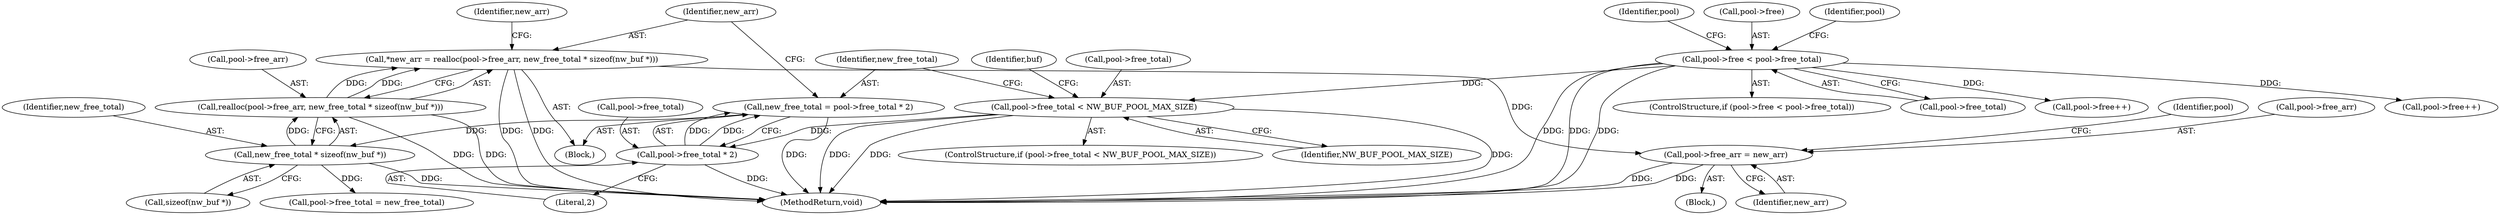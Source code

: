 digraph "0_viabtc_exchange_server_4a7c27bfe98f409623d4d857894d017ff0672cc9#diff-515c81af848352583bff286d6224875f@integer" {
"1000140" [label="(Call,*new_arr = realloc(pool->free_arr, new_free_total * sizeof(nw_buf *)))"];
"1000142" [label="(Call,realloc(pool->free_arr, new_free_total * sizeof(nw_buf *)))"];
"1000146" [label="(Call,new_free_total * sizeof(nw_buf *))"];
"1000132" [label="(Call,new_free_total = pool->free_total * 2)"];
"1000134" [label="(Call,pool->free_total * 2)"];
"1000125" [label="(Call,pool->free_total < NW_BUF_POOL_MAX_SIZE)"];
"1000105" [label="(Call,pool->free < pool->free_total)"];
"1000158" [label="(Call,pool->free_arr = new_arr)"];
"1000166" [label="(Identifier,pool)"];
"1000126" [label="(Call,pool->free_total)"];
"1000151" [label="(Identifier,new_arr)"];
"1000143" [label="(Call,pool->free_arr)"];
"1000130" [label="(Block,)"];
"1000180" [label="(Identifier,buf)"];
"1000104" [label="(ControlStructure,if (pool->free < pool->free_total))"];
"1000141" [label="(Identifier,new_arr)"];
"1000109" [label="(Call,pool->free_total)"];
"1000140" [label="(Call,*new_arr = realloc(pool->free_arr, new_free_total * sizeof(nw_buf *)))"];
"1000142" [label="(Call,realloc(pool->free_arr, new_free_total * sizeof(nw_buf *)))"];
"1000118" [label="(Call,pool->free++)"];
"1000148" [label="(Call,sizeof(nw_buf *))"];
"1000135" [label="(Call,pool->free_total)"];
"1000147" [label="(Identifier,new_free_total)"];
"1000138" [label="(Literal,2)"];
"1000146" [label="(Call,new_free_total * sizeof(nw_buf *))"];
"1000124" [label="(ControlStructure,if (pool->free_total < NW_BUF_POOL_MAX_SIZE))"];
"1000129" [label="(Identifier,NW_BUF_POOL_MAX_SIZE)"];
"1000153" [label="(Call,pool->free_total = new_free_total)"];
"1000133" [label="(Identifier,new_free_total)"];
"1000159" [label="(Call,pool->free_arr)"];
"1000125" [label="(Call,pool->free_total < NW_BUF_POOL_MAX_SIZE)"];
"1000127" [label="(Identifier,pool)"];
"1000162" [label="(Identifier,new_arr)"];
"1000168" [label="(Call,pool->free++)"];
"1000106" [label="(Call,pool->free)"];
"1000116" [label="(Identifier,pool)"];
"1000134" [label="(Call,pool->free_total * 2)"];
"1000132" [label="(Call,new_free_total = pool->free_total * 2)"];
"1000152" [label="(Block,)"];
"1000105" [label="(Call,pool->free < pool->free_total)"];
"1000158" [label="(Call,pool->free_arr = new_arr)"];
"1000181" [label="(MethodReturn,void)"];
"1000140" -> "1000130"  [label="AST: "];
"1000140" -> "1000142"  [label="CFG: "];
"1000141" -> "1000140"  [label="AST: "];
"1000142" -> "1000140"  [label="AST: "];
"1000151" -> "1000140"  [label="CFG: "];
"1000140" -> "1000181"  [label="DDG: "];
"1000140" -> "1000181"  [label="DDG: "];
"1000142" -> "1000140"  [label="DDG: "];
"1000142" -> "1000140"  [label="DDG: "];
"1000140" -> "1000158"  [label="DDG: "];
"1000142" -> "1000146"  [label="CFG: "];
"1000143" -> "1000142"  [label="AST: "];
"1000146" -> "1000142"  [label="AST: "];
"1000142" -> "1000181"  [label="DDG: "];
"1000142" -> "1000181"  [label="DDG: "];
"1000146" -> "1000142"  [label="DDG: "];
"1000146" -> "1000148"  [label="CFG: "];
"1000147" -> "1000146"  [label="AST: "];
"1000148" -> "1000146"  [label="AST: "];
"1000146" -> "1000181"  [label="DDG: "];
"1000132" -> "1000146"  [label="DDG: "];
"1000146" -> "1000153"  [label="DDG: "];
"1000132" -> "1000130"  [label="AST: "];
"1000132" -> "1000134"  [label="CFG: "];
"1000133" -> "1000132"  [label="AST: "];
"1000134" -> "1000132"  [label="AST: "];
"1000141" -> "1000132"  [label="CFG: "];
"1000132" -> "1000181"  [label="DDG: "];
"1000134" -> "1000132"  [label="DDG: "];
"1000134" -> "1000132"  [label="DDG: "];
"1000134" -> "1000138"  [label="CFG: "];
"1000135" -> "1000134"  [label="AST: "];
"1000138" -> "1000134"  [label="AST: "];
"1000134" -> "1000181"  [label="DDG: "];
"1000125" -> "1000134"  [label="DDG: "];
"1000125" -> "1000124"  [label="AST: "];
"1000125" -> "1000129"  [label="CFG: "];
"1000126" -> "1000125"  [label="AST: "];
"1000129" -> "1000125"  [label="AST: "];
"1000133" -> "1000125"  [label="CFG: "];
"1000180" -> "1000125"  [label="CFG: "];
"1000125" -> "1000181"  [label="DDG: "];
"1000125" -> "1000181"  [label="DDG: "];
"1000125" -> "1000181"  [label="DDG: "];
"1000105" -> "1000125"  [label="DDG: "];
"1000105" -> "1000104"  [label="AST: "];
"1000105" -> "1000109"  [label="CFG: "];
"1000106" -> "1000105"  [label="AST: "];
"1000109" -> "1000105"  [label="AST: "];
"1000116" -> "1000105"  [label="CFG: "];
"1000127" -> "1000105"  [label="CFG: "];
"1000105" -> "1000181"  [label="DDG: "];
"1000105" -> "1000181"  [label="DDG: "];
"1000105" -> "1000181"  [label="DDG: "];
"1000105" -> "1000118"  [label="DDG: "];
"1000105" -> "1000168"  [label="DDG: "];
"1000158" -> "1000152"  [label="AST: "];
"1000158" -> "1000162"  [label="CFG: "];
"1000159" -> "1000158"  [label="AST: "];
"1000162" -> "1000158"  [label="AST: "];
"1000166" -> "1000158"  [label="CFG: "];
"1000158" -> "1000181"  [label="DDG: "];
"1000158" -> "1000181"  [label="DDG: "];
}
